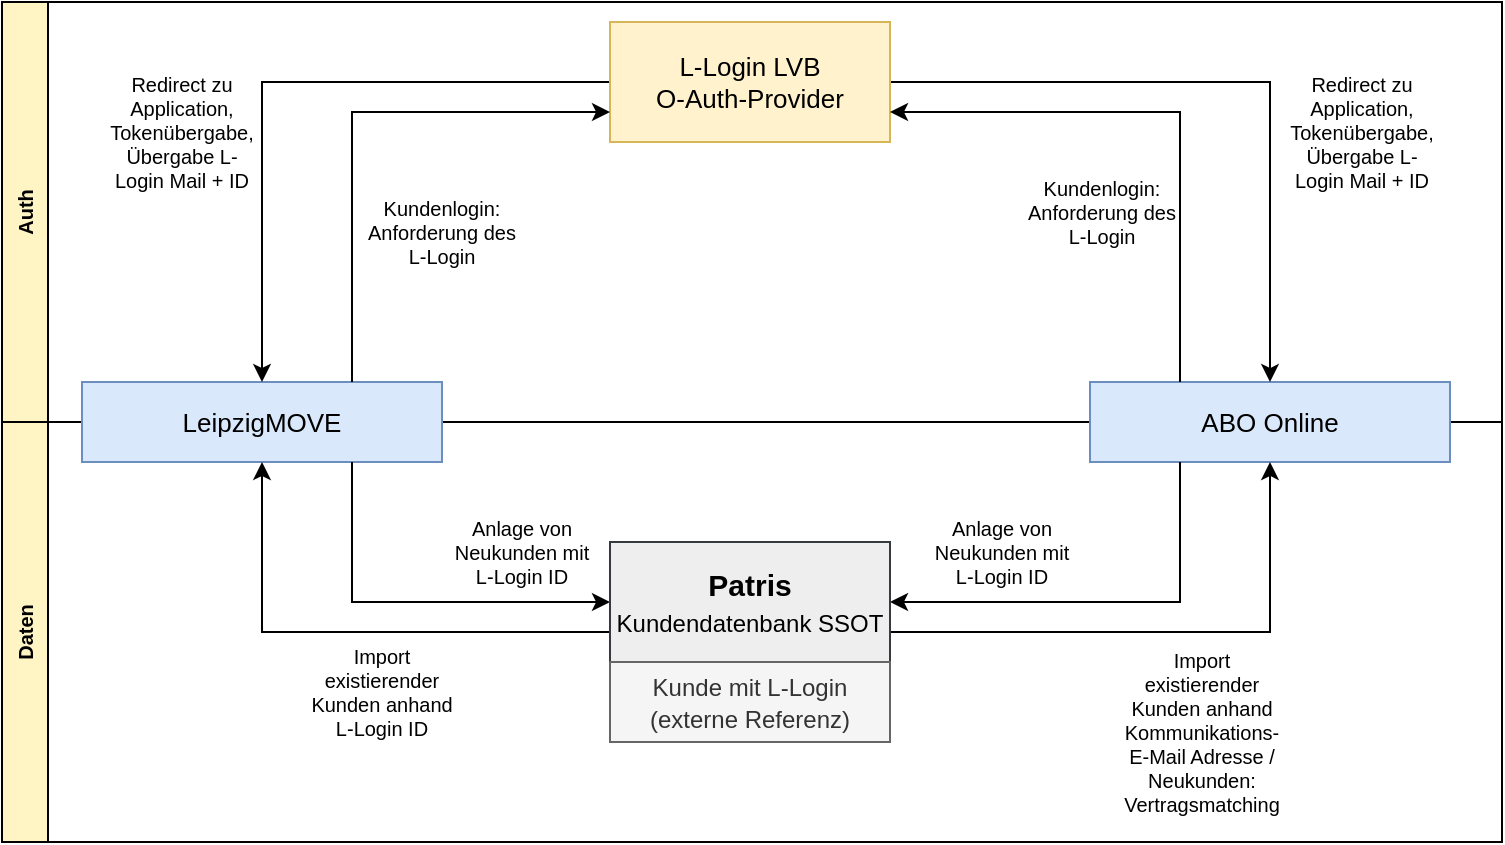 <mxfile version="17.1.3" type="github">
  <diagram id="EeyirNso1dYLTO-C0qxC" name="Page-1">
    <mxGraphModel dx="1038" dy="489" grid="1" gridSize="10" guides="1" tooltips="1" connect="1" arrows="1" fold="1" page="1" pageScale="1" pageWidth="827" pageHeight="1169" math="0" shadow="0">
      <root>
        <mxCell id="0" />
        <mxCell id="1" parent="0" />
        <mxCell id="Y7aPhmPHgT-9Uyq_Rb3S-37" value="Auth" style="swimlane;horizontal=0;labelBorderColor=none;fontSize=10;fillColor=#FFF4C3;" parent="1" vertex="1">
          <mxGeometry x="40" y="20" width="750" height="210" as="geometry" />
        </mxCell>
        <mxCell id="uH1WGvYT7CxXzC36bYPb-1" value="Redirect zu Application, Tokenübergabe, Übergabe L-Login Mail + ID" style="text;html=1;strokeColor=none;fillColor=none;align=center;verticalAlign=middle;whiteSpace=wrap;rounded=0;fontSize=10;" parent="Y7aPhmPHgT-9Uyq_Rb3S-37" vertex="1">
          <mxGeometry x="50" y="20" width="80" height="90" as="geometry" />
        </mxCell>
        <mxCell id="uH1WGvYT7CxXzC36bYPb-2" value="Kundenlogin: Anforderung des L-Login" style="text;html=1;strokeColor=none;fillColor=none;align=center;verticalAlign=middle;whiteSpace=wrap;rounded=0;fontSize=10;" parent="Y7aPhmPHgT-9Uyq_Rb3S-37" vertex="1">
          <mxGeometry x="180" y="70" width="80" height="90" as="geometry" />
        </mxCell>
        <mxCell id="uH1WGvYT7CxXzC36bYPb-3" value="Kundenlogin: Anforderung des L-Login" style="text;html=1;strokeColor=none;fillColor=none;align=center;verticalAlign=middle;whiteSpace=wrap;rounded=0;fontSize=10;" parent="Y7aPhmPHgT-9Uyq_Rb3S-37" vertex="1">
          <mxGeometry x="510" y="60" width="80" height="90" as="geometry" />
        </mxCell>
        <mxCell id="uH1WGvYT7CxXzC36bYPb-4" value="Redirect zu Application, Tokenübergabe, Übergabe L-Login Mail + ID" style="text;html=1;strokeColor=none;fillColor=none;align=center;verticalAlign=middle;whiteSpace=wrap;rounded=0;fontSize=10;" parent="Y7aPhmPHgT-9Uyq_Rb3S-37" vertex="1">
          <mxGeometry x="640" y="20" width="80" height="90" as="geometry" />
        </mxCell>
        <mxCell id="Y7aPhmPHgT-9Uyq_Rb3S-36" value="Daten" style="swimlane;horizontal=0;labelBorderColor=none;fontSize=10;fillColor=#FFF4C3;" parent="1" vertex="1">
          <mxGeometry x="40" y="230" width="750" height="210" as="geometry" />
        </mxCell>
        <mxCell id="Y7aPhmPHgT-9Uyq_Rb3S-2" value="LeipzigMOVE" style="rounded=0;whiteSpace=wrap;html=1;fillColor=#dae8fc;strokeColor=#6c8ebf;fontSize=13;" parent="Y7aPhmPHgT-9Uyq_Rb3S-36" vertex="1">
          <mxGeometry x="40" y="-20" width="180" height="40" as="geometry" />
        </mxCell>
        <mxCell id="Y7aPhmPHgT-9Uyq_Rb3S-3" value="ABO Online" style="rounded=0;whiteSpace=wrap;html=1;fillColor=#dae8fc;strokeColor=#6c8ebf;fontSize=13;" parent="Y7aPhmPHgT-9Uyq_Rb3S-36" vertex="1">
          <mxGeometry x="544" y="-20" width="180" height="40" as="geometry" />
        </mxCell>
        <mxCell id="Y7aPhmPHgT-9Uyq_Rb3S-28" style="edgeStyle=orthogonalEdgeStyle;rounded=0;orthogonalLoop=1;jettySize=auto;html=1;exitX=1;exitY=0.5;exitDx=0;exitDy=0;entryX=0.5;entryY=0;entryDx=0;entryDy=0;fontSize=10;" parent="1" source="Y7aPhmPHgT-9Uyq_Rb3S-1" target="Y7aPhmPHgT-9Uyq_Rb3S-3" edge="1">
          <mxGeometry relative="1" as="geometry" />
        </mxCell>
        <mxCell id="Y7aPhmPHgT-9Uyq_Rb3S-32" style="edgeStyle=orthogonalEdgeStyle;rounded=0;orthogonalLoop=1;jettySize=auto;html=1;exitX=0;exitY=0.5;exitDx=0;exitDy=0;fontSize=10;entryX=0.5;entryY=0;entryDx=0;entryDy=0;" parent="1" source="Y7aPhmPHgT-9Uyq_Rb3S-1" target="Y7aPhmPHgT-9Uyq_Rb3S-2" edge="1">
          <mxGeometry relative="1" as="geometry">
            <mxPoint x="180" y="200" as="targetPoint" />
          </mxGeometry>
        </mxCell>
        <mxCell id="Y7aPhmPHgT-9Uyq_Rb3S-1" value="L-Login LVB&lt;br&gt;O-Auth-Provider" style="rounded=0;whiteSpace=wrap;html=1;fillColor=#fff2cc;strokeColor=#d6b656;fontSize=13;" parent="1" vertex="1">
          <mxGeometry x="344" y="30" width="140" height="60" as="geometry" />
        </mxCell>
        <mxCell id="Y7aPhmPHgT-9Uyq_Rb3S-27" style="edgeStyle=orthogonalEdgeStyle;rounded=0;orthogonalLoop=1;jettySize=auto;html=1;exitX=0.75;exitY=0;exitDx=0;exitDy=0;entryX=0;entryY=0.75;entryDx=0;entryDy=0;fontSize=10;" parent="1" source="Y7aPhmPHgT-9Uyq_Rb3S-2" target="Y7aPhmPHgT-9Uyq_Rb3S-1" edge="1">
          <mxGeometry relative="1" as="geometry" />
        </mxCell>
        <mxCell id="Y7aPhmPHgT-9Uyq_Rb3S-22" style="edgeStyle=orthogonalEdgeStyle;rounded=0;orthogonalLoop=1;jettySize=auto;html=1;exitX=0.25;exitY=1;exitDx=0;exitDy=0;entryX=1;entryY=0.5;entryDx=0;entryDy=0;fontSize=10;" parent="1" source="Y7aPhmPHgT-9Uyq_Rb3S-3" target="Y7aPhmPHgT-9Uyq_Rb3S-7" edge="1">
          <mxGeometry relative="1" as="geometry" />
        </mxCell>
        <mxCell id="Y7aPhmPHgT-9Uyq_Rb3S-29" style="edgeStyle=orthogonalEdgeStyle;rounded=0;orthogonalLoop=1;jettySize=auto;html=1;exitX=0.25;exitY=0;exitDx=0;exitDy=0;entryX=1;entryY=0.75;entryDx=0;entryDy=0;fontSize=10;" parent="1" source="Y7aPhmPHgT-9Uyq_Rb3S-3" target="Y7aPhmPHgT-9Uyq_Rb3S-1" edge="1">
          <mxGeometry relative="1" as="geometry" />
        </mxCell>
        <mxCell id="Y7aPhmPHgT-9Uyq_Rb3S-8" style="edgeStyle=orthogonalEdgeStyle;rounded=0;orthogonalLoop=1;jettySize=auto;html=1;exitX=0.75;exitY=1;exitDx=0;exitDy=0;entryX=0;entryY=0.5;entryDx=0;entryDy=0;fontSize=13;strokeColor=none;" parent="1" target="Y7aPhmPHgT-9Uyq_Rb3S-7" edge="1">
          <mxGeometry relative="1" as="geometry">
            <mxPoint x="205" y="280" as="sourcePoint" />
          </mxGeometry>
        </mxCell>
        <mxCell id="Y7aPhmPHgT-9Uyq_Rb3S-9" style="edgeStyle=orthogonalEdgeStyle;rounded=0;orthogonalLoop=1;jettySize=auto;html=1;exitX=0.75;exitY=1;exitDx=0;exitDy=0;entryX=0;entryY=0.5;entryDx=0;entryDy=0;fontSize=13;" parent="1" source="Y7aPhmPHgT-9Uyq_Rb3S-2" target="Y7aPhmPHgT-9Uyq_Rb3S-7" edge="1">
          <mxGeometry relative="1" as="geometry">
            <mxPoint x="205" y="280" as="sourcePoint" />
          </mxGeometry>
        </mxCell>
        <mxCell id="Y7aPhmPHgT-9Uyq_Rb3S-10" style="edgeStyle=orthogonalEdgeStyle;rounded=0;orthogonalLoop=1;jettySize=auto;html=1;exitX=0;exitY=0.75;exitDx=0;exitDy=0;entryX=0.5;entryY=1;entryDx=0;entryDy=0;fontSize=13;" parent="1" source="Y7aPhmPHgT-9Uyq_Rb3S-7" target="Y7aPhmPHgT-9Uyq_Rb3S-2" edge="1">
          <mxGeometry relative="1" as="geometry">
            <mxPoint x="178.36" y="280.99" as="targetPoint" />
          </mxGeometry>
        </mxCell>
        <mxCell id="Y7aPhmPHgT-9Uyq_Rb3S-23" style="edgeStyle=orthogonalEdgeStyle;rounded=0;orthogonalLoop=1;jettySize=auto;html=1;exitX=1;exitY=0.75;exitDx=0;exitDy=0;entryX=0.5;entryY=1;entryDx=0;entryDy=0;fontSize=10;" parent="1" source="Y7aPhmPHgT-9Uyq_Rb3S-7" target="Y7aPhmPHgT-9Uyq_Rb3S-3" edge="1">
          <mxGeometry relative="1" as="geometry" />
        </mxCell>
        <mxCell id="Y7aPhmPHgT-9Uyq_Rb3S-7" value="&lt;font style=&quot;font-size: 12px&quot;&gt;&lt;span style=&quot;font-size: 15px&quot;&gt;&lt;b&gt;Patris&lt;br&gt;&lt;/b&gt;&lt;/span&gt;&lt;/font&gt;&lt;span style=&quot;font-size: 12px&quot;&gt;Kundendatenbank SSOT&lt;br&gt;&lt;/span&gt;" style="rounded=0;whiteSpace=wrap;html=1;fontSize=15;fillColor=#eeeeee;strokeColor=#36393d;" parent="1" vertex="1">
          <mxGeometry x="344" y="290" width="140" height="60" as="geometry" />
        </mxCell>
        <mxCell id="Y7aPhmPHgT-9Uyq_Rb3S-13" value="Import existierender Kunden anhand L-Login ID" style="text;html=1;strokeColor=none;fillColor=none;align=center;verticalAlign=middle;whiteSpace=wrap;rounded=0;fontSize=10;" parent="1" vertex="1">
          <mxGeometry x="190" y="320" width="80" height="90" as="geometry" />
        </mxCell>
        <mxCell id="Y7aPhmPHgT-9Uyq_Rb3S-16" value="&lt;span style=&quot;font-size: 12px&quot;&gt;Kunde mit L-Login (externe Referenz)&lt;/span&gt;" style="rounded=0;whiteSpace=wrap;html=1;fontSize=13;fillColor=#f5f5f5;strokeColor=#666666;fontColor=#333333;" parent="1" vertex="1">
          <mxGeometry x="344" y="350" width="140" height="40" as="geometry" />
        </mxCell>
        <mxCell id="Y7aPhmPHgT-9Uyq_Rb3S-21" value="Import existierender Kunden anhand Kommunikations-E-Mail Adresse / Neukunden: Vertragsmatching" style="text;html=1;strokeColor=none;fillColor=none;align=center;verticalAlign=middle;whiteSpace=wrap;rounded=0;fontSize=10;" parent="1" vertex="1">
          <mxGeometry x="600" y="340" width="80" height="90" as="geometry" />
        </mxCell>
        <mxCell id="Y7aPhmPHgT-9Uyq_Rb3S-24" value="Anlage von Neukunden mit L-Login ID" style="text;html=1;strokeColor=none;fillColor=none;align=center;verticalAlign=middle;whiteSpace=wrap;rounded=0;fontSize=10;" parent="1" vertex="1">
          <mxGeometry x="260" y="250" width="80" height="90" as="geometry" />
        </mxCell>
        <mxCell id="Y7aPhmPHgT-9Uyq_Rb3S-25" value="Anlage von Neukunden mit L-Login ID" style="text;html=1;strokeColor=none;fillColor=none;align=center;verticalAlign=middle;whiteSpace=wrap;rounded=0;fontSize=10;" parent="1" vertex="1">
          <mxGeometry x="500" y="250" width="80" height="90" as="geometry" />
        </mxCell>
      </root>
    </mxGraphModel>
  </diagram>
</mxfile>
